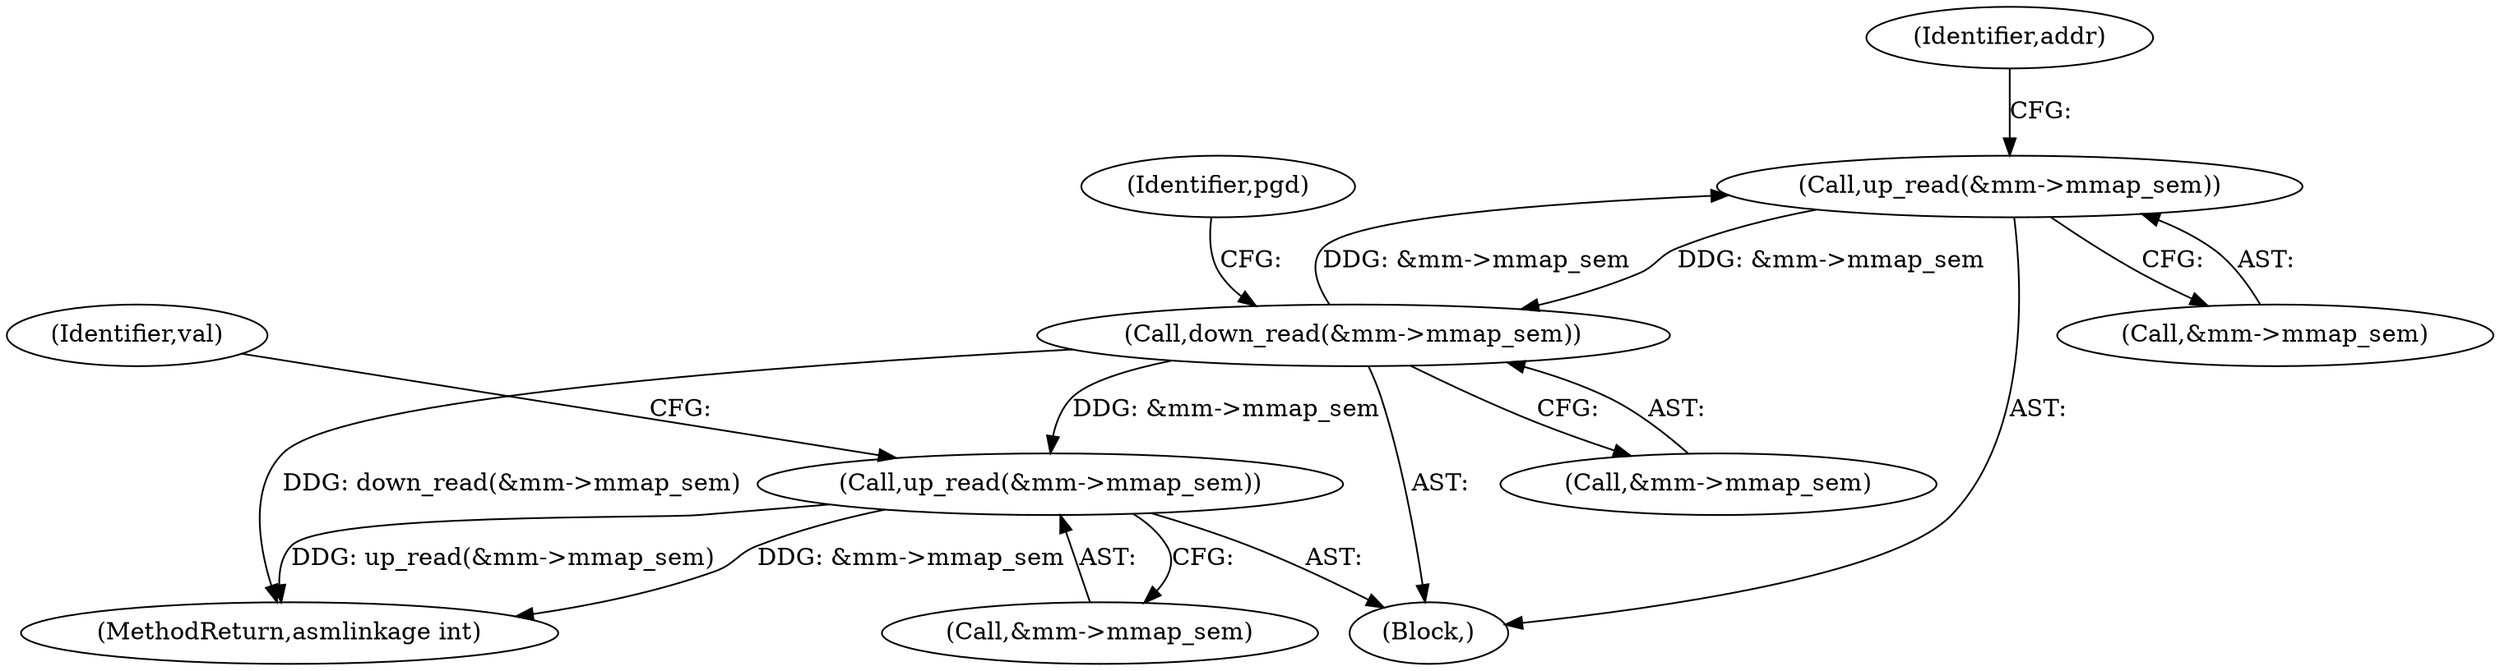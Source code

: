 digraph "0_linux_a4780adeefd042482f624f5e0d577bf9cdcbb760_1@API" {
"1000369" [label="(Call,up_read(&mm->mmap_sem))"];
"1000274" [label="(Call,down_read(&mm->mmap_sem))"];
"1000369" [label="(Call,up_read(&mm->mmap_sem))"];
"1000361" [label="(Call,up_read(&mm->mmap_sem))"];
"1000369" [label="(Call,up_read(&mm->mmap_sem))"];
"1000361" [label="(Call,up_read(&mm->mmap_sem))"];
"1000250" [label="(Block,)"];
"1000280" [label="(Identifier,pgd)"];
"1000367" [label="(Identifier,val)"];
"1000459" [label="(MethodReturn,asmlinkage int)"];
"1000370" [label="(Call,&mm->mmap_sem)"];
"1000275" [label="(Call,&mm->mmap_sem)"];
"1000362" [label="(Call,&mm->mmap_sem)"];
"1000375" [label="(Identifier,addr)"];
"1000274" [label="(Call,down_read(&mm->mmap_sem))"];
"1000369" -> "1000250"  [label="AST: "];
"1000369" -> "1000370"  [label="CFG: "];
"1000370" -> "1000369"  [label="AST: "];
"1000375" -> "1000369"  [label="CFG: "];
"1000369" -> "1000274"  [label="DDG: &mm->mmap_sem"];
"1000274" -> "1000369"  [label="DDG: &mm->mmap_sem"];
"1000274" -> "1000250"  [label="AST: "];
"1000274" -> "1000275"  [label="CFG: "];
"1000275" -> "1000274"  [label="AST: "];
"1000280" -> "1000274"  [label="CFG: "];
"1000274" -> "1000459"  [label="DDG: down_read(&mm->mmap_sem)"];
"1000274" -> "1000361"  [label="DDG: &mm->mmap_sem"];
"1000361" -> "1000250"  [label="AST: "];
"1000361" -> "1000362"  [label="CFG: "];
"1000362" -> "1000361"  [label="AST: "];
"1000367" -> "1000361"  [label="CFG: "];
"1000361" -> "1000459"  [label="DDG: up_read(&mm->mmap_sem)"];
"1000361" -> "1000459"  [label="DDG: &mm->mmap_sem"];
}
